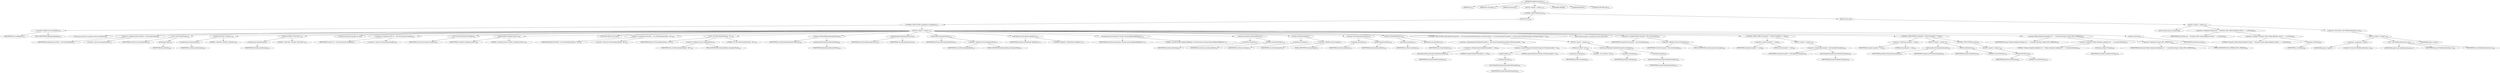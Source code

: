 digraph "buildWebsphereJar" {  
"913" [label = <(METHOD,buildWebsphereJar)<SUB>553</SUB>> ]
"78" [label = <(PARAM,this)<SUB>553</SUB>> ]
"914" [label = <(PARAM,File sourceJar)<SUB>553</SUB>> ]
"915" [label = <(PARAM,File destJar)<SUB>553</SUB>> ]
"916" [label = <(BLOCK,&lt;empty&gt;,&lt;empty&gt;)<SUB>553</SUB>> ]
"917" [label = <(CONTROL_STRUCTURE,try,try)<SUB>554</SUB>> ]
"918" [label = <(BLOCK,try,try)<SUB>554</SUB>> ]
"919" [label = <(CONTROL_STRUCTURE,if (ejbdeploy),if (ejbdeploy))<SUB>555</SUB>> ]
"920" [label = <(&lt;operator&gt;.fieldAccess,this.ejbdeploy)<SUB>555</SUB>> ]
"921" [label = <(IDENTIFIER,this,if (ejbdeploy))<SUB>555</SUB>> ]
"922" [label = <(FIELD_IDENTIFIER,ejbdeploy,ejbdeploy)<SUB>555</SUB>> ]
"923" [label = <(BLOCK,&lt;empty&gt;,&lt;empty&gt;)<SUB>555</SUB>> ]
"80" [label = <(LOCAL,Java javaTask: org.apache.tools.ant.taskdefs.Java)> ]
"924" [label = <(&lt;operator&gt;.assignment,Java javaTask = new Java(getTask()))<SUB>556</SUB>> ]
"925" [label = <(IDENTIFIER,javaTask,Java javaTask = new Java(getTask()))<SUB>556</SUB>> ]
"926" [label = <(&lt;operator&gt;.alloc,new Java(getTask()))<SUB>556</SUB>> ]
"927" [label = <(&lt;init&gt;,new Java(getTask()))<SUB>556</SUB>> ]
"79" [label = <(IDENTIFIER,javaTask,new Java(getTask()))<SUB>556</SUB>> ]
"928" [label = <(getTask,getTask())<SUB>556</SUB>> ]
"77" [label = <(IDENTIFIER,this,getTask())<SUB>556</SUB>> ]
"929" [label = <(setValue,setValue(&quot;-Xms64m&quot;))<SUB>558</SUB>> ]
"930" [label = <(createJvmarg,createJvmarg())<SUB>558</SUB>> ]
"931" [label = <(IDENTIFIER,javaTask,createJvmarg())<SUB>558</SUB>> ]
"932" [label = <(LITERAL,&quot;-Xms64m&quot;,setValue(&quot;-Xms64m&quot;))<SUB>558</SUB>> ]
"933" [label = <(setValue,setValue(&quot;-Xmx128m&quot;))<SUB>559</SUB>> ]
"934" [label = <(createJvmarg,createJvmarg())<SUB>559</SUB>> ]
"935" [label = <(IDENTIFIER,javaTask,createJvmarg())<SUB>559</SUB>> ]
"936" [label = <(LITERAL,&quot;-Xmx128m&quot;,setValue(&quot;-Xmx128m&quot;))<SUB>559</SUB>> ]
"82" [label = <(LOCAL,Environment.Variable var: ANY)> ]
"937" [label = <(&lt;operator&gt;.assignment,ANY var = new Environment.Variable())<SUB>562</SUB>> ]
"938" [label = <(IDENTIFIER,var,ANY var = new Environment.Variable())<SUB>562</SUB>> ]
"939" [label = <(&lt;operator&gt;.alloc,new Environment.Variable())<SUB>562</SUB>> ]
"940" [label = <(&lt;init&gt;,new Environment.Variable())<SUB>562</SUB>> ]
"81" [label = <(IDENTIFIER,var,new Environment.Variable())<SUB>562</SUB>> ]
"941" [label = <(setKey,setKey(&quot;websphere.lib.dir&quot;))<SUB>564</SUB>> ]
"942" [label = <(IDENTIFIER,var,setKey(&quot;websphere.lib.dir&quot;))<SUB>564</SUB>> ]
"943" [label = <(LITERAL,&quot;websphere.lib.dir&quot;,setKey(&quot;websphere.lib.dir&quot;))<SUB>564</SUB>> ]
"84" [label = <(LOCAL,File libdir: java.io.File)> ]
"944" [label = <(&lt;operator&gt;.assignment,File libdir = new File(websphereHome, &quot;lib&quot;))<SUB>565</SUB>> ]
"945" [label = <(IDENTIFIER,libdir,File libdir = new File(websphereHome, &quot;lib&quot;))<SUB>565</SUB>> ]
"946" [label = <(&lt;operator&gt;.alloc,new File(websphereHome, &quot;lib&quot;))<SUB>565</SUB>> ]
"947" [label = <(&lt;init&gt;,new File(websphereHome, &quot;lib&quot;))<SUB>565</SUB>> ]
"83" [label = <(IDENTIFIER,libdir,new File(websphereHome, &quot;lib&quot;))<SUB>565</SUB>> ]
"948" [label = <(&lt;operator&gt;.fieldAccess,this.websphereHome)<SUB>565</SUB>> ]
"949" [label = <(IDENTIFIER,this,new File(websphereHome, &quot;lib&quot;))<SUB>565</SUB>> ]
"950" [label = <(FIELD_IDENTIFIER,websphereHome,websphereHome)<SUB>565</SUB>> ]
"951" [label = <(LITERAL,&quot;lib&quot;,new File(websphereHome, &quot;lib&quot;))<SUB>565</SUB>> ]
"952" [label = <(setValue,setValue(libdir.getAbsolutePath()))<SUB>566</SUB>> ]
"953" [label = <(IDENTIFIER,var,setValue(libdir.getAbsolutePath()))<SUB>566</SUB>> ]
"954" [label = <(getAbsolutePath,libdir.getAbsolutePath())<SUB>566</SUB>> ]
"955" [label = <(IDENTIFIER,libdir,libdir.getAbsolutePath())<SUB>566</SUB>> ]
"956" [label = <(addSysproperty,addSysproperty(var))<SUB>567</SUB>> ]
"957" [label = <(IDENTIFIER,javaTask,addSysproperty(var))<SUB>567</SUB>> ]
"958" [label = <(IDENTIFIER,var,addSysproperty(var))<SUB>567</SUB>> ]
"959" [label = <(setDir,setDir(websphereHome))<SUB>570</SUB>> ]
"960" [label = <(IDENTIFIER,javaTask,setDir(websphereHome))<SUB>570</SUB>> ]
"961" [label = <(&lt;operator&gt;.fieldAccess,this.websphereHome)<SUB>570</SUB>> ]
"962" [label = <(IDENTIFIER,this,setDir(websphereHome))<SUB>570</SUB>> ]
"963" [label = <(FIELD_IDENTIFIER,websphereHome,websphereHome)<SUB>570</SUB>> ]
"964" [label = <(setTaskName,setTaskName(&quot;ejbdeploy&quot;))<SUB>573</SUB>> ]
"965" [label = <(IDENTIFIER,javaTask,setTaskName(&quot;ejbdeploy&quot;))<SUB>573</SUB>> ]
"966" [label = <(LITERAL,&quot;ejbdeploy&quot;,setTaskName(&quot;ejbdeploy&quot;))<SUB>573</SUB>> ]
"967" [label = <(setClassname,setClassname(&quot;com.ibm.etools.ejbdeploy.EJBDeploy&quot;))<SUB>574</SUB>> ]
"968" [label = <(IDENTIFIER,javaTask,setClassname(&quot;com.ibm.etools.ejbdeploy.EJBDeploy&quot;))<SUB>574</SUB>> ]
"969" [label = <(LITERAL,&quot;com.ibm.etools.ejbdeploy.EJBDeploy&quot;,setClassname(&quot;com.ibm.etools.ejbdeploy.EJBDeploy&quot;))<SUB>574</SUB>> ]
"970" [label = <(setValue,setValue(sourceJar.getPath()))<SUB>576</SUB>> ]
"971" [label = <(createArg,createArg())<SUB>576</SUB>> ]
"972" [label = <(IDENTIFIER,javaTask,createArg())<SUB>576</SUB>> ]
"973" [label = <(getPath,sourceJar.getPath())<SUB>576</SUB>> ]
"974" [label = <(IDENTIFIER,sourceJar,sourceJar.getPath())<SUB>576</SUB>> ]
"975" [label = <(setValue,setValue(tempdir))<SUB>577</SUB>> ]
"976" [label = <(createArg,createArg())<SUB>577</SUB>> ]
"977" [label = <(IDENTIFIER,javaTask,createArg())<SUB>577</SUB>> ]
"978" [label = <(&lt;operator&gt;.fieldAccess,this.tempdir)<SUB>577</SUB>> ]
"979" [label = <(IDENTIFIER,this,setValue(tempdir))<SUB>577</SUB>> ]
"980" [label = <(FIELD_IDENTIFIER,tempdir,tempdir)<SUB>577</SUB>> ]
"981" [label = <(setValue,setValue(destJar.getPath()))<SUB>578</SUB>> ]
"982" [label = <(createArg,createArg())<SUB>578</SUB>> ]
"983" [label = <(IDENTIFIER,javaTask,createArg())<SUB>578</SUB>> ]
"984" [label = <(getPath,destJar.getPath())<SUB>578</SUB>> ]
"985" [label = <(IDENTIFIER,destJar,destJar.getPath())<SUB>578</SUB>> ]
"986" [label = <(setLine,setLine(getOptions()))<SUB>579</SUB>> ]
"987" [label = <(createArg,createArg())<SUB>579</SUB>> ]
"988" [label = <(IDENTIFIER,javaTask,createArg())<SUB>579</SUB>> ]
"989" [label = <(getOptions,this.getOptions())<SUB>579</SUB>> ]
"85" [label = <(IDENTIFIER,this,this.getOptions())<SUB>579</SUB>> ]
"990" [label = <(CONTROL_STRUCTURE,if (getCombinedClasspath() != null &amp;&amp; getCombinedClasspath().toString().length() &gt; 0),if (getCombinedClasspath() != null &amp;&amp; getCombinedClasspath().toString().length() &gt; 0))<SUB>580</SUB>> ]
"991" [label = <(&lt;operator&gt;.logicalAnd,getCombinedClasspath() != null &amp;&amp; getCombinedClasspath().toString().length() &gt; 0)<SUB>580</SUB>> ]
"992" [label = <(&lt;operator&gt;.notEquals,getCombinedClasspath() != null)<SUB>580</SUB>> ]
"993" [label = <(getCombinedClasspath,getCombinedClasspath())<SUB>580</SUB>> ]
"86" [label = <(IDENTIFIER,this,getCombinedClasspath())<SUB>580</SUB>> ]
"994" [label = <(LITERAL,null,getCombinedClasspath() != null)<SUB>580</SUB>> ]
"995" [label = <(&lt;operator&gt;.greaterThan,getCombinedClasspath().toString().length() &gt; 0)<SUB>581</SUB>> ]
"996" [label = <(length,length())<SUB>581</SUB>> ]
"997" [label = <(toString,toString())<SUB>581</SUB>> ]
"998" [label = <(getCombinedClasspath,getCombinedClasspath())<SUB>581</SUB>> ]
"87" [label = <(IDENTIFIER,this,getCombinedClasspath())<SUB>581</SUB>> ]
"999" [label = <(LITERAL,0,getCombinedClasspath().toString().length() &gt; 0)<SUB>581</SUB>> ]
"1000" [label = <(BLOCK,&lt;empty&gt;,&lt;empty&gt;)<SUB>581</SUB>> ]
"1001" [label = <(setValue,setValue(&quot;-cp&quot;))<SUB>582</SUB>> ]
"1002" [label = <(createArg,createArg())<SUB>582</SUB>> ]
"1003" [label = <(IDENTIFIER,javaTask,createArg())<SUB>582</SUB>> ]
"1004" [label = <(LITERAL,&quot;-cp&quot;,setValue(&quot;-cp&quot;))<SUB>582</SUB>> ]
"1005" [label = <(setValue,setValue(getCombinedClasspath().toString()))<SUB>583</SUB>> ]
"1006" [label = <(createArg,createArg())<SUB>583</SUB>> ]
"1007" [label = <(IDENTIFIER,javaTask,createArg())<SUB>583</SUB>> ]
"1008" [label = <(toString,toString())<SUB>583</SUB>> ]
"1009" [label = <(getCombinedClasspath,getCombinedClasspath())<SUB>583</SUB>> ]
"88" [label = <(IDENTIFIER,this,getCombinedClasspath())<SUB>583</SUB>> ]
"1010" [label = <(LOCAL,Path classpath: org.apache.tools.ant.types.Path)> ]
"1011" [label = <(&lt;operator&gt;.assignment,Path classpath = this.wasClasspath)<SUB>586</SUB>> ]
"1012" [label = <(IDENTIFIER,classpath,Path classpath = this.wasClasspath)<SUB>586</SUB>> ]
"1013" [label = <(&lt;operator&gt;.fieldAccess,this.wasClasspath)<SUB>586</SUB>> ]
"1014" [label = <(IDENTIFIER,this,Path classpath = this.wasClasspath)<SUB>586</SUB>> ]
"1015" [label = <(FIELD_IDENTIFIER,wasClasspath,wasClasspath)<SUB>586</SUB>> ]
"1016" [label = <(CONTROL_STRUCTURE,if (classpath == null),if (classpath == null))<SUB>588</SUB>> ]
"1017" [label = <(&lt;operator&gt;.equals,classpath == null)<SUB>588</SUB>> ]
"1018" [label = <(IDENTIFIER,classpath,classpath == null)<SUB>588</SUB>> ]
"1019" [label = <(LITERAL,null,classpath == null)<SUB>588</SUB>> ]
"1020" [label = <(BLOCK,&lt;empty&gt;,&lt;empty&gt;)<SUB>588</SUB>> ]
"1021" [label = <(&lt;operator&gt;.assignment,classpath = getCombinedClasspath())<SUB>589</SUB>> ]
"1022" [label = <(IDENTIFIER,classpath,classpath = getCombinedClasspath())<SUB>589</SUB>> ]
"1023" [label = <(getCombinedClasspath,getCombinedClasspath())<SUB>589</SUB>> ]
"89" [label = <(IDENTIFIER,this,getCombinedClasspath())<SUB>589</SUB>> ]
"1024" [label = <(CONTROL_STRUCTURE,if (classpath != null),if (classpath != null))<SUB>592</SUB>> ]
"1025" [label = <(&lt;operator&gt;.notEquals,classpath != null)<SUB>592</SUB>> ]
"1026" [label = <(IDENTIFIER,classpath,classpath != null)<SUB>592</SUB>> ]
"1027" [label = <(LITERAL,null,classpath != null)<SUB>592</SUB>> ]
"1028" [label = <(BLOCK,&lt;empty&gt;,&lt;empty&gt;)<SUB>592</SUB>> ]
"1029" [label = <(setClasspath,setClasspath(classpath))<SUB>593</SUB>> ]
"1030" [label = <(IDENTIFIER,javaTask,setClasspath(classpath))<SUB>593</SUB>> ]
"1031" [label = <(IDENTIFIER,classpath,setClasspath(classpath))<SUB>593</SUB>> ]
"1032" [label = <(setFork,setFork(true))<SUB>594</SUB>> ]
"1033" [label = <(IDENTIFIER,javaTask,setFork(true))<SUB>594</SUB>> ]
"1034" [label = <(LITERAL,true,setFork(true))<SUB>594</SUB>> ]
"1035" [label = <(CONTROL_STRUCTURE,else,else)<SUB>595</SUB>> ]
"1036" [label = <(BLOCK,&lt;empty&gt;,&lt;empty&gt;)<SUB>595</SUB>> ]
"1037" [label = <(setFork,setFork(true))<SUB>596</SUB>> ]
"1038" [label = <(IDENTIFIER,javaTask,setFork(true))<SUB>596</SUB>> ]
"1039" [label = <(LITERAL,true,setFork(true))<SUB>596</SUB>> ]
"1040" [label = <(log,log(&quot;Calling websphere.ejbdeploy for &quot; + sourceJar.toString(), Project.MSG_VERBOSE))<SUB>599</SUB>> ]
"90" [label = <(IDENTIFIER,this,log(&quot;Calling websphere.ejbdeploy for &quot; + sourceJar.toString(), Project.MSG_VERBOSE))<SUB>599</SUB>> ]
"1041" [label = <(&lt;operator&gt;.addition,&quot;Calling websphere.ejbdeploy for &quot; + sourceJar.toString())<SUB>599</SUB>> ]
"1042" [label = <(LITERAL,&quot;Calling websphere.ejbdeploy for &quot;,&quot;Calling websphere.ejbdeploy for &quot; + sourceJar.toString())<SUB>599</SUB>> ]
"1043" [label = <(toString,sourceJar.toString())<SUB>599</SUB>> ]
"1044" [label = <(IDENTIFIER,sourceJar,sourceJar.toString())<SUB>599</SUB>> ]
"1045" [label = <(&lt;operator&gt;.fieldAccess,Project.MSG_VERBOSE)<SUB>600</SUB>> ]
"1046" [label = <(IDENTIFIER,Project,log(&quot;Calling websphere.ejbdeploy for &quot; + sourceJar.toString(), Project.MSG_VERBOSE))<SUB>600</SUB>> ]
"1047" [label = <(FIELD_IDENTIFIER,MSG_VERBOSE,MSG_VERBOSE)<SUB>600</SUB>> ]
"1048" [label = <(execute,execute())<SUB>602</SUB>> ]
"1049" [label = <(IDENTIFIER,javaTask,execute())<SUB>602</SUB>> ]
"1050" [label = <(BLOCK,catch,catch)> ]
"1051" [label = <(BLOCK,&lt;empty&gt;,&lt;empty&gt;)<SUB>604</SUB>> ]
"1052" [label = <(LOCAL,String msg: java.lang.String)> ]
"1053" [label = <(&lt;operator&gt;.assignment,String msg = &quot;Exception while calling ejbdeploy. Details: &quot; + e.toString())<SUB>606</SUB>> ]
"1054" [label = <(IDENTIFIER,msg,String msg = &quot;Exception while calling ejbdeploy. Details: &quot; + e.toString())<SUB>606</SUB>> ]
"1055" [label = <(&lt;operator&gt;.addition,&quot;Exception while calling ejbdeploy. Details: &quot; + e.toString())<SUB>606</SUB>> ]
"1056" [label = <(LITERAL,&quot;Exception while calling ejbdeploy. Details: &quot;,&quot;Exception while calling ejbdeploy. Details: &quot; + e.toString())<SUB>606</SUB>> ]
"1057" [label = <(toString,e.toString())<SUB>606</SUB>> ]
"1058" [label = <(IDENTIFIER,e,e.toString())<SUB>606</SUB>> ]
"1059" [label = <(&lt;operator&gt;.throw,throw new BuildException(msg, e);)<SUB>608</SUB>> ]
"1060" [label = <(BLOCK,&lt;empty&gt;,&lt;empty&gt;)<SUB>608</SUB>> ]
"1061" [label = <(&lt;operator&gt;.assignment,&lt;empty&gt;)> ]
"1062" [label = <(IDENTIFIER,$obj13,&lt;empty&gt;)> ]
"1063" [label = <(&lt;operator&gt;.alloc,new BuildException(msg, e))<SUB>608</SUB>> ]
"1064" [label = <(&lt;init&gt;,new BuildException(msg, e))<SUB>608</SUB>> ]
"1065" [label = <(IDENTIFIER,$obj13,new BuildException(msg, e))> ]
"1066" [label = <(IDENTIFIER,msg,new BuildException(msg, e))<SUB>608</SUB>> ]
"1067" [label = <(IDENTIFIER,e,new BuildException(msg, e))<SUB>608</SUB>> ]
"1068" [label = <(IDENTIFIER,$obj13,&lt;empty&gt;)> ]
"1069" [label = <(MODIFIER,PRIVATE)> ]
"1070" [label = <(MODIFIER,VIRTUAL)> ]
"1071" [label = <(METHOD_RETURN,void)<SUB>553</SUB>> ]
  "913" -> "78" 
  "913" -> "914" 
  "913" -> "915" 
  "913" -> "916" 
  "913" -> "1069" 
  "913" -> "1070" 
  "913" -> "1071" 
  "916" -> "917" 
  "917" -> "918" 
  "917" -> "1050" 
  "918" -> "919" 
  "919" -> "920" 
  "919" -> "923" 
  "920" -> "921" 
  "920" -> "922" 
  "923" -> "80" 
  "923" -> "924" 
  "923" -> "927" 
  "923" -> "929" 
  "923" -> "933" 
  "923" -> "82" 
  "923" -> "937" 
  "923" -> "940" 
  "923" -> "941" 
  "923" -> "84" 
  "923" -> "944" 
  "923" -> "947" 
  "923" -> "952" 
  "923" -> "956" 
  "923" -> "959" 
  "923" -> "964" 
  "923" -> "967" 
  "923" -> "970" 
  "923" -> "975" 
  "923" -> "981" 
  "923" -> "986" 
  "923" -> "990" 
  "923" -> "1010" 
  "923" -> "1011" 
  "923" -> "1016" 
  "923" -> "1024" 
  "923" -> "1040" 
  "923" -> "1048" 
  "924" -> "925" 
  "924" -> "926" 
  "927" -> "79" 
  "927" -> "928" 
  "928" -> "77" 
  "929" -> "930" 
  "929" -> "932" 
  "930" -> "931" 
  "933" -> "934" 
  "933" -> "936" 
  "934" -> "935" 
  "937" -> "938" 
  "937" -> "939" 
  "940" -> "81" 
  "941" -> "942" 
  "941" -> "943" 
  "944" -> "945" 
  "944" -> "946" 
  "947" -> "83" 
  "947" -> "948" 
  "947" -> "951" 
  "948" -> "949" 
  "948" -> "950" 
  "952" -> "953" 
  "952" -> "954" 
  "954" -> "955" 
  "956" -> "957" 
  "956" -> "958" 
  "959" -> "960" 
  "959" -> "961" 
  "961" -> "962" 
  "961" -> "963" 
  "964" -> "965" 
  "964" -> "966" 
  "967" -> "968" 
  "967" -> "969" 
  "970" -> "971" 
  "970" -> "973" 
  "971" -> "972" 
  "973" -> "974" 
  "975" -> "976" 
  "975" -> "978" 
  "976" -> "977" 
  "978" -> "979" 
  "978" -> "980" 
  "981" -> "982" 
  "981" -> "984" 
  "982" -> "983" 
  "984" -> "985" 
  "986" -> "987" 
  "986" -> "989" 
  "987" -> "988" 
  "989" -> "85" 
  "990" -> "991" 
  "990" -> "1000" 
  "991" -> "992" 
  "991" -> "995" 
  "992" -> "993" 
  "992" -> "994" 
  "993" -> "86" 
  "995" -> "996" 
  "995" -> "999" 
  "996" -> "997" 
  "997" -> "998" 
  "998" -> "87" 
  "1000" -> "1001" 
  "1000" -> "1005" 
  "1001" -> "1002" 
  "1001" -> "1004" 
  "1002" -> "1003" 
  "1005" -> "1006" 
  "1005" -> "1008" 
  "1006" -> "1007" 
  "1008" -> "1009" 
  "1009" -> "88" 
  "1011" -> "1012" 
  "1011" -> "1013" 
  "1013" -> "1014" 
  "1013" -> "1015" 
  "1016" -> "1017" 
  "1016" -> "1020" 
  "1017" -> "1018" 
  "1017" -> "1019" 
  "1020" -> "1021" 
  "1021" -> "1022" 
  "1021" -> "1023" 
  "1023" -> "89" 
  "1024" -> "1025" 
  "1024" -> "1028" 
  "1024" -> "1035" 
  "1025" -> "1026" 
  "1025" -> "1027" 
  "1028" -> "1029" 
  "1028" -> "1032" 
  "1029" -> "1030" 
  "1029" -> "1031" 
  "1032" -> "1033" 
  "1032" -> "1034" 
  "1035" -> "1036" 
  "1036" -> "1037" 
  "1037" -> "1038" 
  "1037" -> "1039" 
  "1040" -> "90" 
  "1040" -> "1041" 
  "1040" -> "1045" 
  "1041" -> "1042" 
  "1041" -> "1043" 
  "1043" -> "1044" 
  "1045" -> "1046" 
  "1045" -> "1047" 
  "1048" -> "1049" 
  "1050" -> "1051" 
  "1051" -> "1052" 
  "1051" -> "1053" 
  "1051" -> "1059" 
  "1053" -> "1054" 
  "1053" -> "1055" 
  "1055" -> "1056" 
  "1055" -> "1057" 
  "1057" -> "1058" 
  "1059" -> "1060" 
  "1060" -> "1061" 
  "1060" -> "1064" 
  "1060" -> "1068" 
  "1061" -> "1062" 
  "1061" -> "1063" 
  "1064" -> "1065" 
  "1064" -> "1066" 
  "1064" -> "1067" 
}
